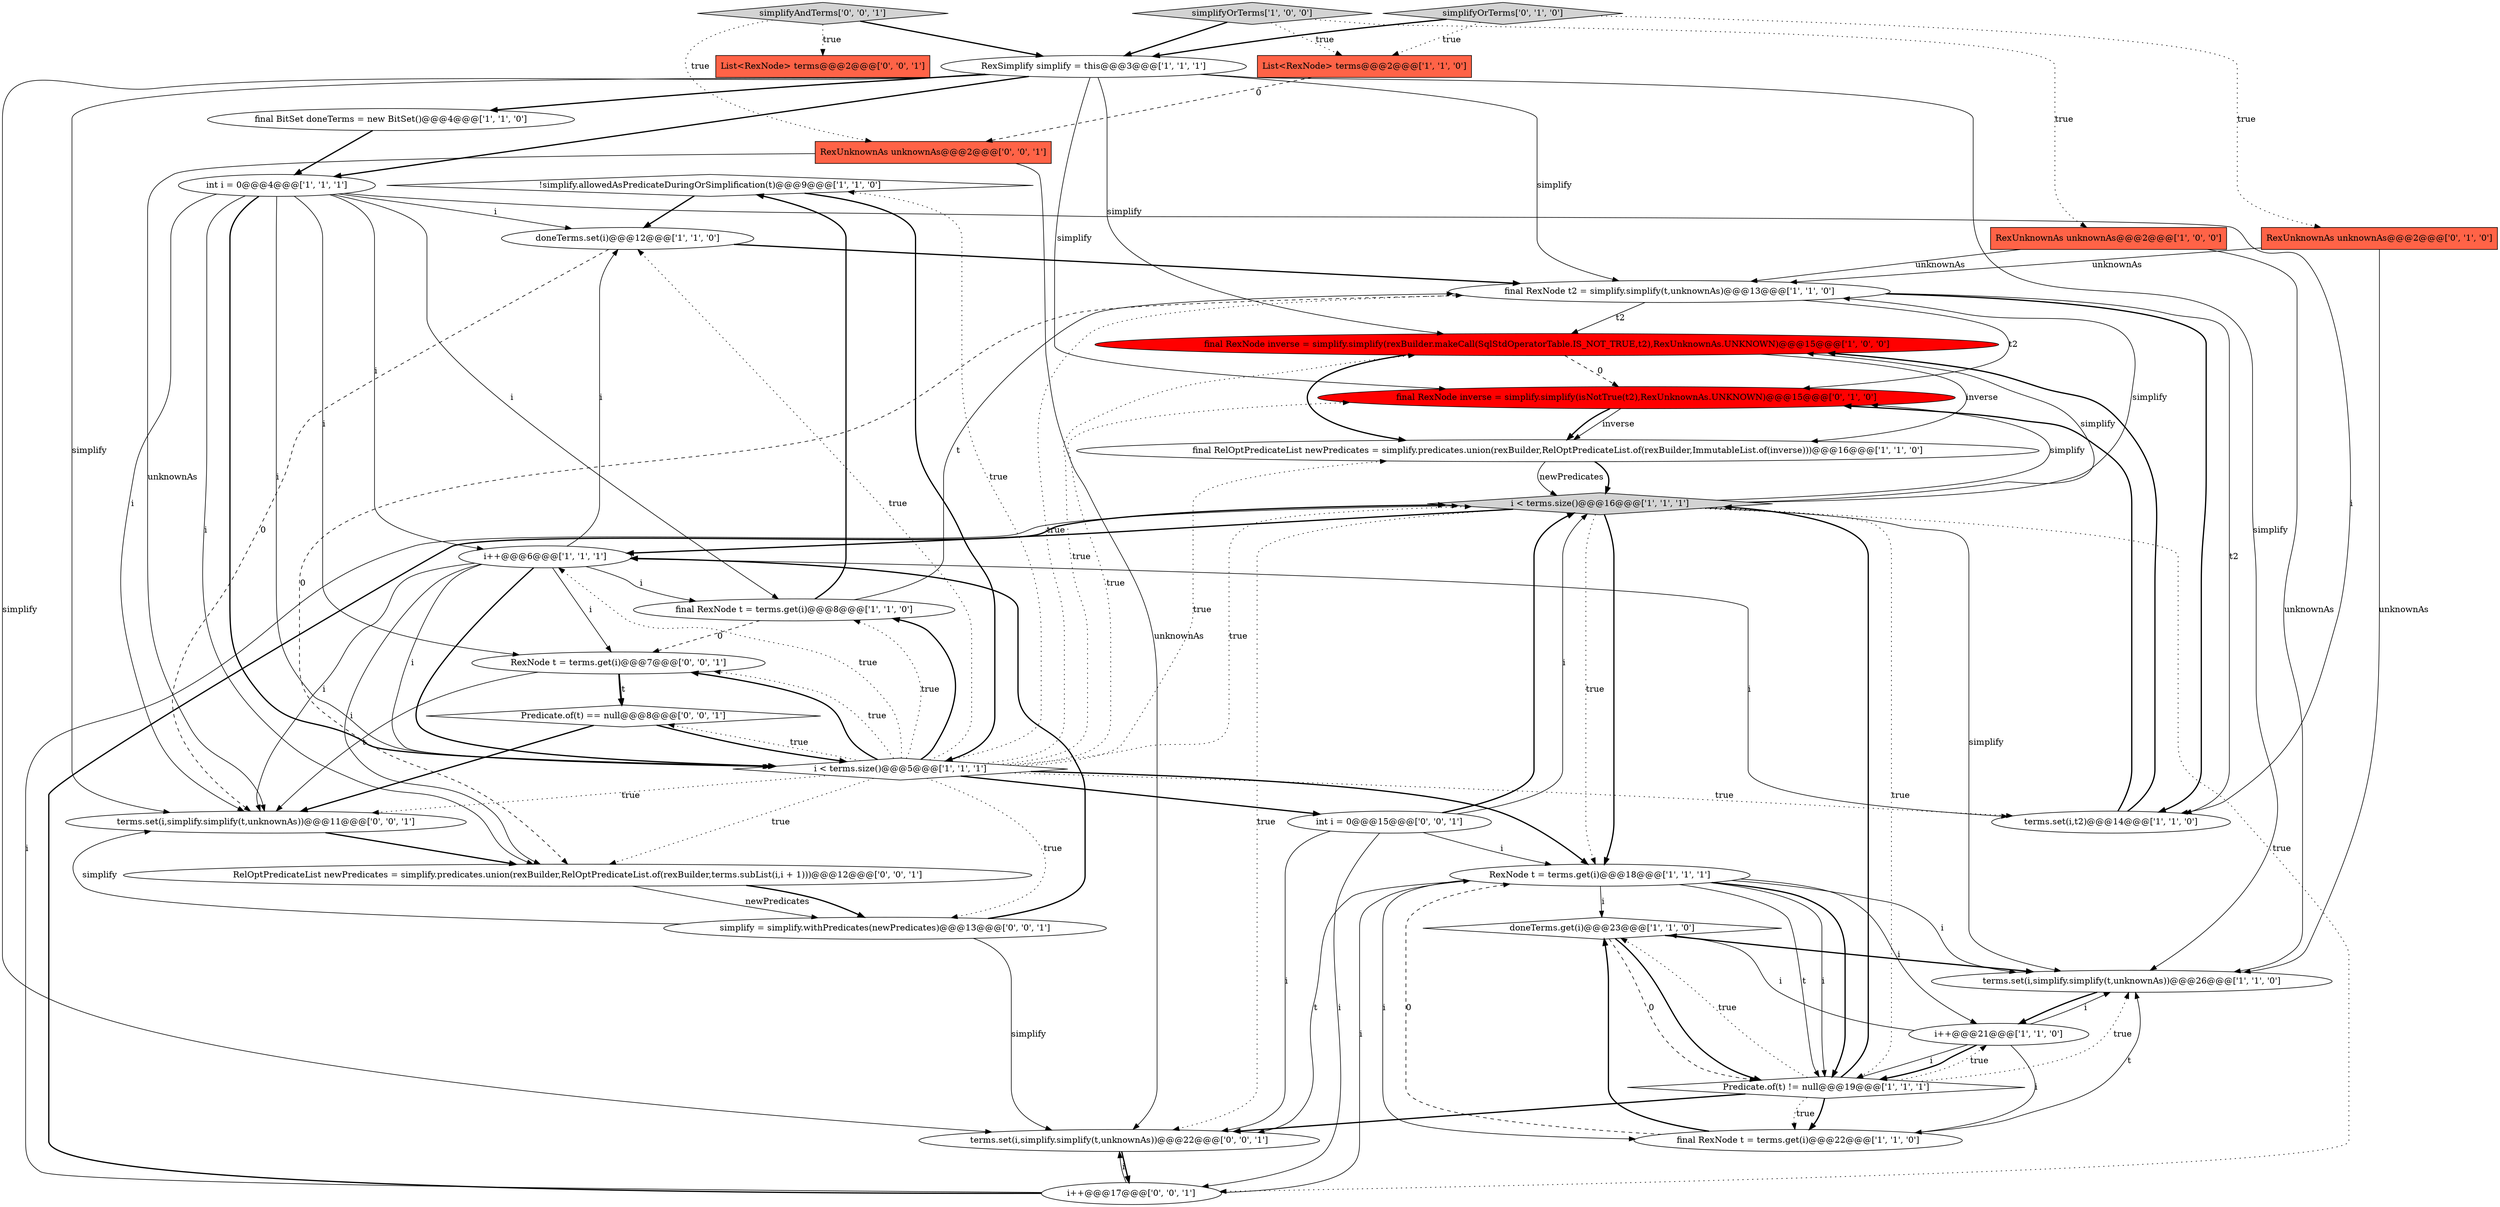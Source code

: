 digraph {
13 [style = filled, label = "!simplify.allowedAsPredicateDuringOrSimplification(t)@@@9@@@['1', '1', '0']", fillcolor = white, shape = diamond image = "AAA0AAABBB1BBB"];
9 [style = filled, label = "i < terms.size()@@@16@@@['1', '1', '1']", fillcolor = lightgray, shape = diamond image = "AAA0AAABBB1BBB"];
5 [style = filled, label = "RexSimplify simplify = this@@@3@@@['1', '1', '1']", fillcolor = white, shape = ellipse image = "AAA0AAABBB1BBB"];
24 [style = filled, label = "simplifyOrTerms['0', '1', '0']", fillcolor = lightgray, shape = diamond image = "AAA0AAABBB2BBB"];
14 [style = filled, label = "RexNode t = terms.get(i)@@@18@@@['1', '1', '1']", fillcolor = white, shape = ellipse image = "AAA0AAABBB1BBB"];
8 [style = filled, label = "final RexNode t2 = simplify.simplify(t,unknownAs)@@@13@@@['1', '1', '0']", fillcolor = white, shape = ellipse image = "AAA0AAABBB1BBB"];
18 [style = filled, label = "final BitSet doneTerms = new BitSet()@@@4@@@['1', '1', '0']", fillcolor = white, shape = ellipse image = "AAA0AAABBB1BBB"];
2 [style = filled, label = "final RexNode inverse = simplify.simplify(rexBuilder.makeCall(SqlStdOperatorTable.IS_NOT_TRUE,t2),RexUnknownAs.UNKNOWN)@@@15@@@['1', '0', '0']", fillcolor = red, shape = ellipse image = "AAA1AAABBB1BBB"];
10 [style = filled, label = "doneTerms.get(i)@@@23@@@['1', '1', '0']", fillcolor = white, shape = diamond image = "AAA0AAABBB1BBB"];
15 [style = filled, label = "List<RexNode> terms@@@2@@@['1', '1', '0']", fillcolor = tomato, shape = box image = "AAA0AAABBB1BBB"];
23 [style = filled, label = "final RexNode inverse = simplify.simplify(isNotTrue(t2),RexUnknownAs.UNKNOWN)@@@15@@@['0', '1', '0']", fillcolor = red, shape = ellipse image = "AAA1AAABBB2BBB"];
29 [style = filled, label = "simplify = simplify.withPredicates(newPredicates)@@@13@@@['0', '0', '1']", fillcolor = white, shape = ellipse image = "AAA0AAABBB3BBB"];
26 [style = filled, label = "terms.set(i,simplify.simplify(t,unknownAs))@@@22@@@['0', '0', '1']", fillcolor = white, shape = ellipse image = "AAA0AAABBB3BBB"];
16 [style = filled, label = "terms.set(i,simplify.simplify(t,unknownAs))@@@26@@@['1', '1', '0']", fillcolor = white, shape = ellipse image = "AAA0AAABBB1BBB"];
11 [style = filled, label = "final RelOptPredicateList newPredicates = simplify.predicates.union(rexBuilder,RelOptPredicateList.of(rexBuilder,ImmutableList.of(inverse)))@@@16@@@['1', '1', '0']", fillcolor = white, shape = ellipse image = "AAA0AAABBB1BBB"];
20 [style = filled, label = "simplifyOrTerms['1', '0', '0']", fillcolor = lightgray, shape = diamond image = "AAA0AAABBB1BBB"];
12 [style = filled, label = "final RexNode t = terms.get(i)@@@8@@@['1', '1', '0']", fillcolor = white, shape = ellipse image = "AAA0AAABBB1BBB"];
3 [style = filled, label = "int i = 0@@@4@@@['1', '1', '1']", fillcolor = white, shape = ellipse image = "AAA0AAABBB1BBB"];
22 [style = filled, label = "RexUnknownAs unknownAs@@@2@@@['0', '1', '0']", fillcolor = tomato, shape = box image = "AAA0AAABBB2BBB"];
28 [style = filled, label = "RelOptPredicateList newPredicates = simplify.predicates.union(rexBuilder,RelOptPredicateList.of(rexBuilder,terms.subList(i,i + 1)))@@@12@@@['0', '0', '1']", fillcolor = white, shape = ellipse image = "AAA0AAABBB3BBB"];
25 [style = filled, label = "i++@@@17@@@['0', '0', '1']", fillcolor = white, shape = ellipse image = "AAA0AAABBB3BBB"];
0 [style = filled, label = "i++@@@21@@@['1', '1', '0']", fillcolor = white, shape = ellipse image = "AAA0AAABBB1BBB"];
1 [style = filled, label = "RexUnknownAs unknownAs@@@2@@@['1', '0', '0']", fillcolor = tomato, shape = box image = "AAA0AAABBB1BBB"];
7 [style = filled, label = "doneTerms.set(i)@@@12@@@['1', '1', '0']", fillcolor = white, shape = ellipse image = "AAA0AAABBB1BBB"];
32 [style = filled, label = "RexNode t = terms.get(i)@@@7@@@['0', '0', '1']", fillcolor = white, shape = ellipse image = "AAA0AAABBB3BBB"];
21 [style = filled, label = "final RexNode t = terms.get(i)@@@22@@@['1', '1', '0']", fillcolor = white, shape = ellipse image = "AAA0AAABBB1BBB"];
31 [style = filled, label = "int i = 0@@@15@@@['0', '0', '1']", fillcolor = white, shape = ellipse image = "AAA0AAABBB3BBB"];
19 [style = filled, label = "i++@@@6@@@['1', '1', '1']", fillcolor = white, shape = ellipse image = "AAA0AAABBB1BBB"];
27 [style = filled, label = "List<RexNode> terms@@@2@@@['0', '0', '1']", fillcolor = tomato, shape = box image = "AAA0AAABBB3BBB"];
30 [style = filled, label = "simplifyAndTerms['0', '0', '1']", fillcolor = lightgray, shape = diamond image = "AAA0AAABBB3BBB"];
17 [style = filled, label = "i < terms.size()@@@5@@@['1', '1', '1']", fillcolor = white, shape = diamond image = "AAA0AAABBB1BBB"];
4 [style = filled, label = "terms.set(i,t2)@@@14@@@['1', '1', '0']", fillcolor = white, shape = ellipse image = "AAA0AAABBB1BBB"];
33 [style = filled, label = "RexUnknownAs unknownAs@@@2@@@['0', '0', '1']", fillcolor = tomato, shape = box image = "AAA0AAABBB3BBB"];
35 [style = filled, label = "terms.set(i,simplify.simplify(t,unknownAs))@@@11@@@['0', '0', '1']", fillcolor = white, shape = ellipse image = "AAA0AAABBB3BBB"];
34 [style = filled, label = "Predicate.of(t) == null@@@8@@@['0', '0', '1']", fillcolor = white, shape = diamond image = "AAA0AAABBB3BBB"];
6 [style = filled, label = "Predicate.of(t) != null@@@19@@@['1', '1', '1']", fillcolor = white, shape = diamond image = "AAA0AAABBB1BBB"];
33->26 [style = solid, label="unknownAs"];
5->3 [style = bold, label=""];
21->10 [style = bold, label=""];
18->3 [style = bold, label=""];
16->0 [style = bold, label=""];
9->8 [style = solid, label="simplify"];
31->9 [style = bold, label=""];
10->6 [style = dashed, label="0"];
19->17 [style = solid, label="i"];
17->35 [style = dotted, label="true"];
32->34 [style = bold, label=""];
7->8 [style = bold, label=""];
11->9 [style = bold, label=""];
14->26 [style = solid, label="t"];
3->4 [style = solid, label="i"];
3->28 [style = solid, label="i"];
17->8 [style = dotted, label="true"];
14->6 [style = solid, label="t"];
13->17 [style = bold, label=""];
28->29 [style = solid, label="newPredicates"];
17->14 [style = bold, label=""];
25->26 [style = solid, label="i"];
19->28 [style = solid, label="i"];
34->17 [style = bold, label=""];
7->35 [style = dashed, label="0"];
15->33 [style = dashed, label="0"];
9->14 [style = bold, label=""];
17->34 [style = dotted, label="true"];
17->2 [style = dotted, label="true"];
6->0 [style = dotted, label="true"];
8->4 [style = bold, label=""];
8->4 [style = solid, label="t2"];
0->21 [style = solid, label="i"];
20->15 [style = dotted, label="true"];
30->33 [style = dotted, label="true"];
9->26 [style = dotted, label="true"];
22->16 [style = solid, label="unknownAs"];
9->23 [style = solid, label="simplify"];
29->35 [style = solid, label="simplify"];
25->9 [style = solid, label="i"];
4->2 [style = bold, label=""];
11->9 [style = solid, label="newPredicates"];
8->28 [style = dashed, label="0"];
23->11 [style = solid, label="inverse"];
19->32 [style = solid, label="i"];
25->14 [style = solid, label="i"];
1->16 [style = solid, label="unknownAs"];
24->5 [style = bold, label=""];
17->23 [style = dotted, label="true"];
35->28 [style = bold, label=""];
21->16 [style = solid, label="t"];
14->6 [style = solid, label="i"];
5->16 [style = solid, label="simplify"];
24->22 [style = dotted, label="true"];
19->4 [style = solid, label="i"];
14->21 [style = solid, label="i"];
29->26 [style = solid, label="simplify"];
2->11 [style = solid, label="inverse"];
34->35 [style = bold, label=""];
0->6 [style = solid, label="i"];
14->6 [style = bold, label=""];
4->23 [style = bold, label=""];
5->8 [style = solid, label="simplify"];
9->2 [style = solid, label="simplify"];
5->2 [style = solid, label="simplify"];
12->8 [style = solid, label="t"];
28->29 [style = bold, label=""];
19->35 [style = solid, label="i"];
2->23 [style = dashed, label="0"];
6->26 [style = bold, label=""];
17->4 [style = dotted, label="true"];
6->21 [style = bold, label=""];
3->19 [style = solid, label="i"];
5->23 [style = solid, label="simplify"];
12->32 [style = dashed, label="0"];
5->35 [style = solid, label="simplify"];
25->9 [style = bold, label=""];
31->26 [style = solid, label="i"];
21->14 [style = dashed, label="0"];
14->10 [style = solid, label="i"];
32->35 [style = solid, label="t"];
5->18 [style = bold, label=""];
19->17 [style = bold, label=""];
19->7 [style = solid, label="i"];
31->14 [style = solid, label="i"];
3->32 [style = solid, label="i"];
10->6 [style = bold, label=""];
14->16 [style = solid, label="i"];
0->10 [style = solid, label="i"];
6->10 [style = dotted, label="true"];
12->13 [style = bold, label=""];
3->12 [style = solid, label="i"];
17->12 [style = bold, label=""];
29->19 [style = bold, label=""];
10->16 [style = bold, label=""];
17->12 [style = dotted, label="true"];
20->1 [style = dotted, label="true"];
0->16 [style = solid, label="i"];
33->35 [style = solid, label="unknownAs"];
30->5 [style = bold, label=""];
17->19 [style = dotted, label="true"];
17->28 [style = dotted, label="true"];
5->26 [style = solid, label="simplify"];
9->19 [style = bold, label=""];
3->17 [style = bold, label=""];
17->29 [style = dotted, label="true"];
3->35 [style = solid, label="i"];
6->21 [style = dotted, label="true"];
23->11 [style = bold, label=""];
2->11 [style = bold, label=""];
8->2 [style = solid, label="t2"];
17->11 [style = dotted, label="true"];
1->8 [style = solid, label="unknownAs"];
0->6 [style = bold, label=""];
30->27 [style = dotted, label="true"];
17->31 [style = bold, label=""];
26->25 [style = bold, label=""];
3->7 [style = solid, label="i"];
31->25 [style = solid, label="i"];
17->32 [style = bold, label=""];
9->6 [style = dotted, label="true"];
17->32 [style = dotted, label="true"];
9->14 [style = dotted, label="true"];
9->25 [style = dotted, label="true"];
9->16 [style = solid, label="simplify"];
20->5 [style = bold, label=""];
31->9 [style = solid, label="i"];
8->23 [style = solid, label="t2"];
3->17 [style = solid, label="i"];
19->12 [style = solid, label="i"];
13->7 [style = bold, label=""];
17->9 [style = dotted, label="true"];
24->15 [style = dotted, label="true"];
14->0 [style = solid, label="i"];
17->7 [style = dotted, label="true"];
22->8 [style = solid, label="unknownAs"];
6->9 [style = bold, label=""];
32->34 [style = solid, label="t"];
17->13 [style = dotted, label="true"];
6->16 [style = dotted, label="true"];
}
